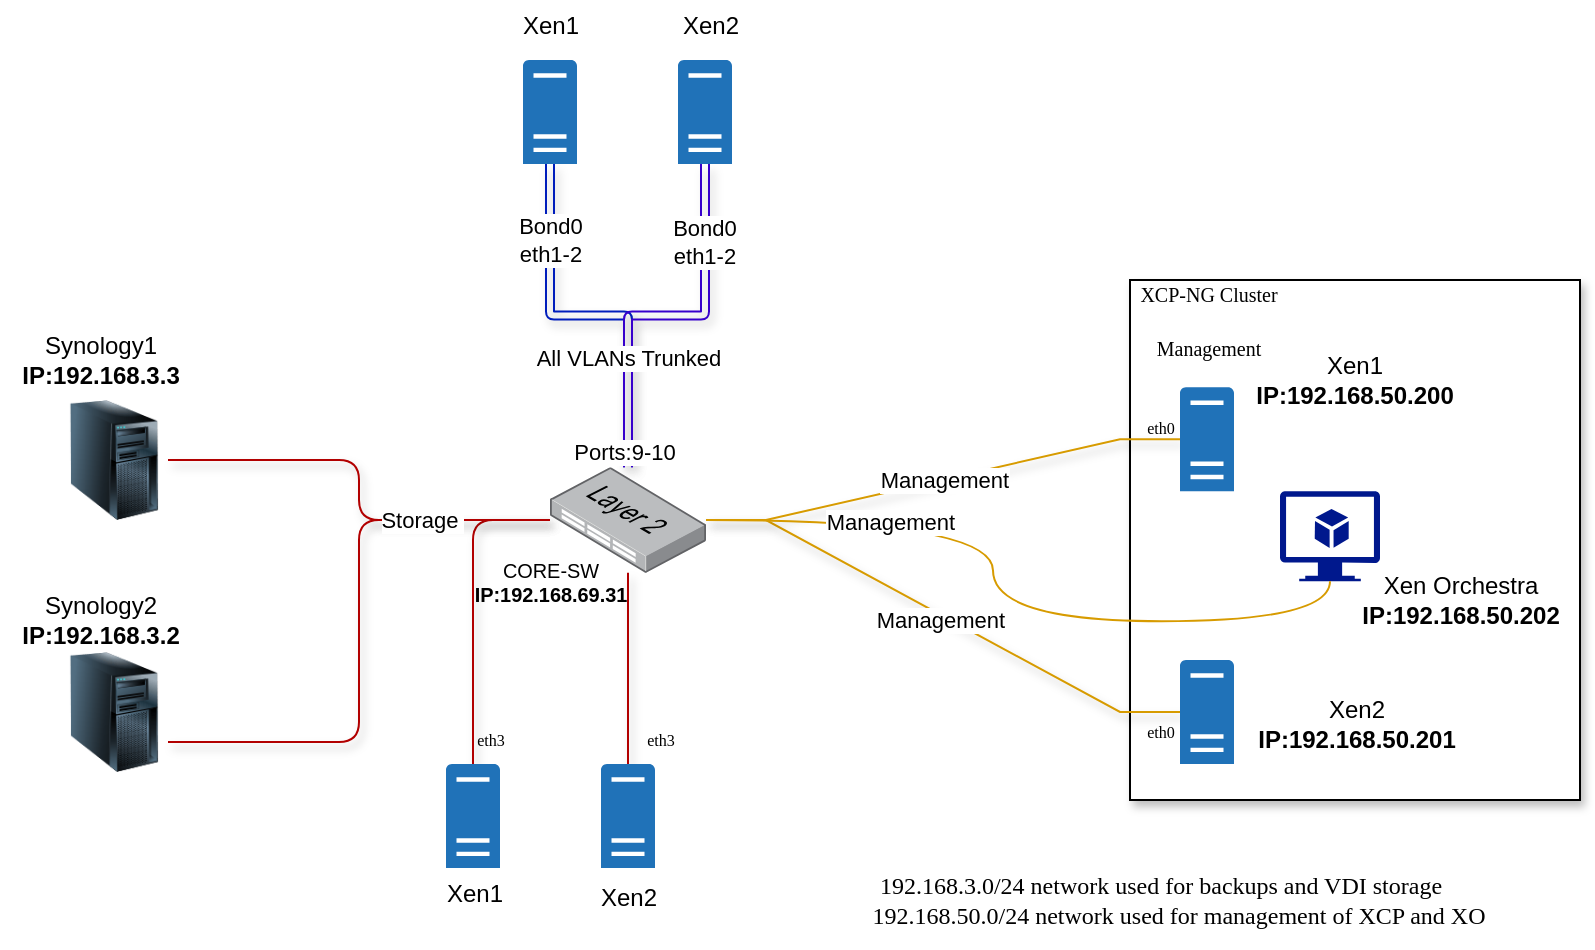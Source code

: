 <mxfile version="26.2.13">
  <diagram name="Page-1" id="gQkpMRwNLzdc9l43fmKH">
    <mxGraphModel dx="889" dy="466" grid="1" gridSize="10" guides="1" tooltips="1" connect="1" arrows="1" fold="1" page="1" pageScale="1" pageWidth="850" pageHeight="1100" math="0" shadow="0">
      <root>
        <mxCell id="0" />
        <mxCell id="1" parent="0" />
        <mxCell id="u1KXMlFeOdT4eEOsKv2m-7" value="" style="verticalLabelPosition=bottom;verticalAlign=top;html=1;shape=mxgraph.basic.rect;fillColor2=none;strokeWidth=1;size=20;indent=5;rounded=1;gradientColor=none;shadow=1;fillStyle=auto;" vertex="1" parent="1">
          <mxGeometry x="595" y="240" width="225" height="260" as="geometry" />
        </mxCell>
        <mxCell id="q06BtDzBWgBq27funNQB-26" style="edgeStyle=entityRelationEdgeStyle;rounded=0;orthogonalLoop=1;jettySize=auto;html=1;endArrow=none;startFill=0;flowAnimation=0;jumpStyle=none;shadow=1;curved=0;fillColor=#ffcd28;strokeColor=#d79b00;gradientColor=#ffa500;" parent="1" source="q06BtDzBWgBq27funNQB-8" target="q06BtDzBWgBq27funNQB-15" edge="1">
          <mxGeometry relative="1" as="geometry" />
        </mxCell>
        <mxCell id="q06BtDzBWgBq27funNQB-44" value="Management" style="edgeLabel;html=1;align=center;verticalAlign=middle;resizable=0;points=[];rounded=1;" parent="q06BtDzBWgBq27funNQB-26" vertex="1" connectable="0">
          <mxGeometry x="-0.066" relative="1" as="geometry">
            <mxPoint x="6" y="6" as="offset" />
          </mxGeometry>
        </mxCell>
        <mxCell id="q06BtDzBWgBq27funNQB-27" value="Management" style="edgeStyle=entityRelationEdgeStyle;rounded=0;orthogonalLoop=1;jettySize=auto;html=1;endArrow=none;startFill=0;flowAnimation=0;jumpStyle=none;shadow=1;curved=0;fillColor=#ffcd28;strokeColor=#d79b00;gradientColor=#ffa500;" parent="1" source="q06BtDzBWgBq27funNQB-8" target="q06BtDzBWgBq27funNQB-14" edge="1">
          <mxGeometry relative="1" as="geometry" />
        </mxCell>
        <mxCell id="q06BtDzBWgBq27funNQB-33" style="edgeStyle=orthogonalEdgeStyle;rounded=1;orthogonalLoop=1;jettySize=auto;html=1;endArrow=none;startFill=0;fillColor=#e51400;strokeColor=#B20000;fontFamily=Comic Sans MS;shadow=1;" parent="1" source="q06BtDzBWgBq27funNQB-8" target="q06BtDzBWgBq27funNQB-31" edge="1">
          <mxGeometry relative="1" as="geometry" />
        </mxCell>
        <mxCell id="q06BtDzBWgBq27funNQB-34" style="edgeStyle=orthogonalEdgeStyle;rounded=1;orthogonalLoop=1;jettySize=auto;html=1;endArrow=none;startFill=0;fillColor=#e51400;strokeColor=#B20000;fontFamily=Comic Sans MS;shadow=1;" parent="1" source="q06BtDzBWgBq27funNQB-8" target="q06BtDzBWgBq27funNQB-30" edge="1">
          <mxGeometry relative="1" as="geometry" />
        </mxCell>
        <mxCell id="q06BtDzBWgBq27funNQB-40" style="edgeStyle=orthogonalEdgeStyle;rounded=1;orthogonalLoop=1;jettySize=auto;html=1;endArrow=none;startFill=0;fillColor=#e51400;strokeColor=#B20000;fontFamily=Comic Sans MS;shadow=1;" parent="1" source="q06BtDzBWgBq27funNQB-8" target="q06BtDzBWgBq27funNQB-39" edge="1">
          <mxGeometry relative="1" as="geometry" />
        </mxCell>
        <mxCell id="q06BtDzBWgBq27funNQB-41" style="edgeStyle=orthogonalEdgeStyle;rounded=1;orthogonalLoop=1;jettySize=auto;html=1;entryX=1;entryY=0.75;entryDx=0;entryDy=0;endArrow=none;startFill=0;fillColor=#e51400;strokeColor=#B20000;fontFamily=Comic Sans MS;shadow=1;" parent="1" source="q06BtDzBWgBq27funNQB-8" target="q06BtDzBWgBq27funNQB-38" edge="1">
          <mxGeometry relative="1" as="geometry" />
        </mxCell>
        <mxCell id="q06BtDzBWgBq27funNQB-46" value="Storage&amp;nbsp;" style="edgeLabel;html=1;align=center;verticalAlign=middle;resizable=0;points=[];rounded=1;" parent="q06BtDzBWgBq27funNQB-41" vertex="1" connectable="0">
          <mxGeometry x="-0.684" y="-1" relative="1" as="geometry">
            <mxPoint x="-17" y="1" as="offset" />
          </mxGeometry>
        </mxCell>
        <mxCell id="q06BtDzBWgBq27funNQB-55" style="edgeStyle=orthogonalEdgeStyle;rounded=1;orthogonalLoop=1;jettySize=auto;html=1;endArrow=none;startFill=0;shape=link;fillColor=#0050ef;strokeColor=#001DBC;shadow=1;" parent="1" source="q06BtDzBWgBq27funNQB-8" target="q06BtDzBWgBq27funNQB-53" edge="1">
          <mxGeometry relative="1" as="geometry" />
        </mxCell>
        <mxCell id="q06BtDzBWgBq27funNQB-59" value="Bond0&lt;div&gt;eth1-2&lt;/div&gt;" style="edgeLabel;html=1;align=center;verticalAlign=middle;resizable=0;points=[];rounded=1;" parent="q06BtDzBWgBq27funNQB-55" vertex="1" connectable="0">
          <mxGeometry x="0.833" y="2" relative="1" as="geometry">
            <mxPoint x="2" y="22" as="offset" />
          </mxGeometry>
        </mxCell>
        <mxCell id="q06BtDzBWgBq27funNQB-56" style="edgeStyle=orthogonalEdgeStyle;rounded=1;orthogonalLoop=1;jettySize=auto;html=1;endArrow=none;startFill=0;shape=link;fillColor=#6a00ff;strokeColor=#3700CC;shadow=1;" parent="1" source="q06BtDzBWgBq27funNQB-8" target="q06BtDzBWgBq27funNQB-54" edge="1">
          <mxGeometry relative="1" as="geometry" />
        </mxCell>
        <mxCell id="q06BtDzBWgBq27funNQB-60" value="Bond0&lt;div&gt;eth1-2&lt;/div&gt;" style="edgeLabel;html=1;align=center;verticalAlign=middle;resizable=0;points=[];rounded=1;" parent="q06BtDzBWgBq27funNQB-56" vertex="1" connectable="0">
          <mxGeometry x="0.586" y="1" relative="1" as="geometry">
            <mxPoint y="-1" as="offset" />
          </mxGeometry>
        </mxCell>
        <mxCell id="q06BtDzBWgBq27funNQB-61" value="Ports:9-10" style="edgeLabel;html=1;align=center;verticalAlign=middle;resizable=0;points=[];rounded=1;" parent="q06BtDzBWgBq27funNQB-56" vertex="1" connectable="0">
          <mxGeometry x="-0.919" y="2" relative="1" as="geometry">
            <mxPoint as="offset" />
          </mxGeometry>
        </mxCell>
        <mxCell id="q06BtDzBWgBq27funNQB-62" value="All VLANs Trunked" style="edgeLabel;html=1;align=center;verticalAlign=middle;resizable=0;points=[];rounded=1;" parent="q06BtDzBWgBq27funNQB-56" vertex="1" connectable="0">
          <mxGeometry x="-0.42" relative="1" as="geometry">
            <mxPoint as="offset" />
          </mxGeometry>
        </mxCell>
        <mxCell id="q06BtDzBWgBq27funNQB-8" value="" style="image;points=[];aspect=fixed;html=1;align=center;shadow=0;dashed=0;image=img/lib/allied_telesis/switch/Switch_48_port_L2.svg;rounded=1;" parent="1" vertex="1">
          <mxGeometry x="305" y="333.6" width="78" height="52.8" as="geometry" />
        </mxCell>
        <mxCell id="q06BtDzBWgBq27funNQB-10" value="&lt;h5&gt;&lt;span style=&quot;font-weight: normal;&quot;&gt;CORE-SW&lt;br&gt;&lt;/span&gt;IP:192.168.69.31&lt;/h5&gt;" style="text;html=1;align=center;verticalAlign=middle;resizable=0;points=[];autosize=1;strokeColor=none;fillColor=none;rounded=1;" parent="1" vertex="1">
          <mxGeometry x="255" y="356" width="100" height="70" as="geometry" />
        </mxCell>
        <mxCell id="q06BtDzBWgBq27funNQB-14" value="" style="sketch=0;pointerEvents=1;shadow=0;dashed=0;html=1;strokeColor=none;labelPosition=center;verticalLabelPosition=bottom;verticalAlign=top;outlineConnect=0;align=center;shape=mxgraph.office.servers.server_generic;fillColor=#2072B8;rounded=1;" parent="1" vertex="1">
          <mxGeometry x="620" y="293.6" width="27" height="52" as="geometry" />
        </mxCell>
        <mxCell id="q06BtDzBWgBq27funNQB-15" value="" style="sketch=0;pointerEvents=1;shadow=0;dashed=0;html=1;strokeColor=none;labelPosition=center;verticalLabelPosition=bottom;verticalAlign=top;outlineConnect=0;align=center;shape=mxgraph.office.servers.server_generic;fillColor=#2072B8;rounded=1;" parent="1" vertex="1">
          <mxGeometry x="620" y="430" width="27" height="52" as="geometry" />
        </mxCell>
        <mxCell id="q06BtDzBWgBq27funNQB-28" value="Xen1&lt;div&gt;&lt;b&gt;IP:192.168.50.200&lt;/b&gt;&lt;/div&gt;" style="text;html=1;align=center;verticalAlign=middle;resizable=0;points=[];autosize=1;strokeColor=none;fillColor=none;" parent="1" vertex="1">
          <mxGeometry x="647" y="270" width="120" height="40" as="geometry" />
        </mxCell>
        <mxCell id="q06BtDzBWgBq27funNQB-29" value="Xen2&lt;div&gt;&lt;b&gt;IP:192.168.50.201&lt;/b&gt;&lt;/div&gt;" style="text;html=1;align=center;verticalAlign=middle;resizable=0;points=[];autosize=1;strokeColor=none;fillColor=none;" parent="1" vertex="1">
          <mxGeometry x="647.5" y="442" width="120" height="40" as="geometry" />
        </mxCell>
        <mxCell id="q06BtDzBWgBq27funNQB-30" value="" style="sketch=0;pointerEvents=1;shadow=0;dashed=0;html=1;strokeColor=none;labelPosition=center;verticalLabelPosition=bottom;verticalAlign=top;outlineConnect=0;align=center;shape=mxgraph.office.servers.server_generic;fillColor=#2072B8;rounded=1;" parent="1" vertex="1">
          <mxGeometry x="253" y="482" width="27" height="52" as="geometry" />
        </mxCell>
        <mxCell id="q06BtDzBWgBq27funNQB-31" value="" style="sketch=0;pointerEvents=1;shadow=0;dashed=0;html=1;strokeColor=none;labelPosition=center;verticalLabelPosition=bottom;verticalAlign=top;outlineConnect=0;align=center;shape=mxgraph.office.servers.server_generic;fillColor=#2072B8;rounded=1;" parent="1" vertex="1">
          <mxGeometry x="330.5" y="482" width="27" height="52" as="geometry" />
        </mxCell>
        <mxCell id="q06BtDzBWgBq27funNQB-35" value="Xen1&lt;div&gt;&lt;br&gt;&lt;/div&gt;" style="text;html=1;align=center;verticalAlign=middle;resizable=0;points=[];autosize=1;strokeColor=none;fillColor=none;" parent="1" vertex="1">
          <mxGeometry x="241.5" y="534" width="50" height="40" as="geometry" />
        </mxCell>
        <mxCell id="q06BtDzBWgBq27funNQB-36" value="Xen2" style="text;html=1;align=center;verticalAlign=middle;resizable=0;points=[];autosize=1;strokeColor=none;fillColor=none;" parent="1" vertex="1">
          <mxGeometry x="319" y="534" width="50" height="30" as="geometry" />
        </mxCell>
        <mxCell id="q06BtDzBWgBq27funNQB-38" value="" style="image;html=1;image=img/lib/clip_art/computers/Server_Tower_128x128.png;rounded=1;" parent="1" vertex="1">
          <mxGeometry x="60" y="426" width="54" height="60" as="geometry" />
        </mxCell>
        <mxCell id="q06BtDzBWgBq27funNQB-39" value="" style="image;html=1;image=img/lib/clip_art/computers/Server_Tower_128x128.png;rounded=1;" parent="1" vertex="1">
          <mxGeometry x="60" y="300" width="54" height="60" as="geometry" />
        </mxCell>
        <mxCell id="q06BtDzBWgBq27funNQB-42" value="Synology1&lt;div&gt;&lt;b&gt;IP:192.168.3.3&lt;/b&gt;&lt;/div&gt;" style="text;html=1;align=center;verticalAlign=middle;resizable=0;points=[];autosize=1;strokeColor=none;fillColor=none;" parent="1" vertex="1">
          <mxGeometry x="30" y="260" width="100" height="40" as="geometry" />
        </mxCell>
        <mxCell id="q06BtDzBWgBq27funNQB-43" value="Synology2&lt;div&gt;&lt;b&gt;IP:192.168.3.2&lt;/b&gt;&lt;/div&gt;" style="text;html=1;align=center;verticalAlign=middle;resizable=0;points=[];autosize=1;strokeColor=none;fillColor=none;" parent="1" vertex="1">
          <mxGeometry x="30" y="390" width="100" height="40" as="geometry" />
        </mxCell>
        <mxCell id="q06BtDzBWgBq27funNQB-47" value="&lt;font face=&quot;Comic Sans MS&quot;&gt;192.168.3.0/24 network used for backups and VDI storage&lt;/font&gt;&lt;div&gt;&lt;font face=&quot;Comic Sans MS&quot;&gt;&amp;nbsp; &amp;nbsp; &amp;nbsp; 192.168.50.0/24 network used for management of XCP and XO&lt;/font&gt;&lt;/div&gt;" style="text;html=1;align=center;verticalAlign=middle;resizable=0;points=[];autosize=1;strokeColor=none;fillColor=none;" parent="1" vertex="1">
          <mxGeometry x="410" y="530" width="400" height="40" as="geometry" />
        </mxCell>
        <mxCell id="q06BtDzBWgBq27funNQB-48" value="&lt;h6&gt;&lt;font style=&quot;font-weight: normal;&quot; face=&quot;Tahoma&quot;&gt;eth3&lt;/font&gt;&lt;/h6&gt;" style="text;html=1;align=center;verticalAlign=middle;resizable=0;points=[];autosize=1;strokeColor=none;fillColor=none;glass=0;fontStyle=0" parent="1" vertex="1">
          <mxGeometry x="340" y="440" width="40" height="60" as="geometry" />
        </mxCell>
        <mxCell id="q06BtDzBWgBq27funNQB-49" value="&lt;h6&gt;&lt;font style=&quot;font-weight: normal;&quot; face=&quot;Tahoma&quot;&gt;eth3&lt;/font&gt;&lt;/h6&gt;" style="text;html=1;align=center;verticalAlign=middle;resizable=0;points=[];autosize=1;strokeColor=none;fillColor=none;glass=0;fontStyle=0" parent="1" vertex="1">
          <mxGeometry x="255" y="440" width="40" height="60" as="geometry" />
        </mxCell>
        <mxCell id="q06BtDzBWgBq27funNQB-50" value="&lt;h6&gt;&lt;font style=&quot;font-weight: normal;&quot; face=&quot;Tahoma&quot;&gt;eth0&lt;/font&gt;&lt;/h6&gt;" style="text;html=1;align=center;verticalAlign=middle;resizable=0;points=[];autosize=1;strokeColor=none;fillColor=none;glass=0;" parent="1" vertex="1">
          <mxGeometry x="590" y="283.6" width="40" height="60" as="geometry" />
        </mxCell>
        <mxCell id="q06BtDzBWgBq27funNQB-52" value="&lt;h6&gt;&lt;font style=&quot;font-weight: normal;&quot; face=&quot;Tahoma&quot;&gt;eth0&lt;/font&gt;&lt;/h6&gt;" style="text;html=1;align=center;verticalAlign=middle;resizable=0;points=[];autosize=1;strokeColor=none;fillColor=none;glass=0;" parent="1" vertex="1">
          <mxGeometry x="590" y="436" width="40" height="60" as="geometry" />
        </mxCell>
        <mxCell id="q06BtDzBWgBq27funNQB-53" value="" style="sketch=0;pointerEvents=1;shadow=0;dashed=0;html=1;strokeColor=none;labelPosition=center;verticalLabelPosition=bottom;verticalAlign=top;outlineConnect=0;align=center;shape=mxgraph.office.servers.server_generic;fillColor=#2072B8;rounded=1;" parent="1" vertex="1">
          <mxGeometry x="291.5" y="130.0" width="27" height="52" as="geometry" />
        </mxCell>
        <mxCell id="q06BtDzBWgBq27funNQB-54" value="" style="sketch=0;pointerEvents=1;shadow=0;dashed=0;html=1;strokeColor=none;labelPosition=center;verticalLabelPosition=bottom;verticalAlign=top;outlineConnect=0;align=center;shape=mxgraph.office.servers.server_generic;fillColor=#2072B8;rounded=1;" parent="1" vertex="1">
          <mxGeometry x="369" y="130.0" width="27" height="52" as="geometry" />
        </mxCell>
        <mxCell id="q06BtDzBWgBq27funNQB-63" value="Xen1&lt;div&gt;&lt;br&gt;&lt;/div&gt;" style="text;html=1;align=center;verticalAlign=middle;resizable=0;points=[];autosize=1;strokeColor=none;fillColor=none;" parent="1" vertex="1">
          <mxGeometry x="280" y="100" width="50" height="40" as="geometry" />
        </mxCell>
        <mxCell id="q06BtDzBWgBq27funNQB-64" value="Xen2&lt;div&gt;&lt;br&gt;&lt;/div&gt;" style="text;html=1;align=center;verticalAlign=middle;resizable=0;points=[];autosize=1;strokeColor=none;fillColor=none;" parent="1" vertex="1">
          <mxGeometry x="360" y="100" width="50" height="40" as="geometry" />
        </mxCell>
        <mxCell id="u1KXMlFeOdT4eEOsKv2m-1" value="" style="sketch=0;aspect=fixed;pointerEvents=1;shadow=0;dashed=0;html=1;strokeColor=none;labelPosition=center;verticalLabelPosition=bottom;verticalAlign=top;align=center;fillColor=#00188D;shape=mxgraph.azure.virtual_machine_feature;rounded=1;" vertex="1" parent="1">
          <mxGeometry x="670" y="345.6" width="50" height="45" as="geometry" />
        </mxCell>
        <mxCell id="u1KXMlFeOdT4eEOsKv2m-2" value="Xen Orchestra&lt;br&gt;&lt;b&gt;IP:192.168.50.202&lt;/b&gt;" style="text;html=1;align=center;verticalAlign=middle;resizable=0;points=[];autosize=1;strokeColor=none;fillColor=none;" vertex="1" parent="1">
          <mxGeometry x="700" y="380" width="120" height="40" as="geometry" />
        </mxCell>
        <mxCell id="u1KXMlFeOdT4eEOsKv2m-5" style="edgeStyle=orthogonalEdgeStyle;rounded=1;orthogonalLoop=1;jettySize=auto;html=1;entryX=0.5;entryY=1;entryDx=0;entryDy=0;entryPerimeter=0;endArrow=none;startFill=0;curved=1;fillColor=#ffcd28;strokeColor=#d79b00;gradientColor=#ffa500;" edge="1" parent="1" source="q06BtDzBWgBq27funNQB-8" target="u1KXMlFeOdT4eEOsKv2m-1">
          <mxGeometry relative="1" as="geometry" />
        </mxCell>
        <mxCell id="u1KXMlFeOdT4eEOsKv2m-6" value="Management" style="edgeLabel;html=1;align=center;verticalAlign=middle;resizable=0;points=[];rounded=1;" vertex="1" connectable="0" parent="u1KXMlFeOdT4eEOsKv2m-5">
          <mxGeometry x="-0.522" y="-1" relative="1" as="geometry">
            <mxPoint as="offset" />
          </mxGeometry>
        </mxCell>
        <mxCell id="u1KXMlFeOdT4eEOsKv2m-8" value="&lt;p&gt;&lt;font style=&quot;font-size: 10px;&quot; face=&quot;Times New Roman&quot;&gt;XCP-NG Cluster&lt;/font&gt;&lt;/p&gt;&lt;p&gt;&lt;font style=&quot;font-size: 10px;&quot; face=&quot;Times New Roman&quot;&gt;Management&lt;/font&gt;&lt;/p&gt;" style="text;html=1;align=center;verticalAlign=middle;resizable=0;points=[];autosize=1;strokeColor=none;fillColor=none;" vertex="1" parent="1">
          <mxGeometry x="588.5" y="220" width="90" height="80" as="geometry" />
        </mxCell>
      </root>
    </mxGraphModel>
  </diagram>
</mxfile>
